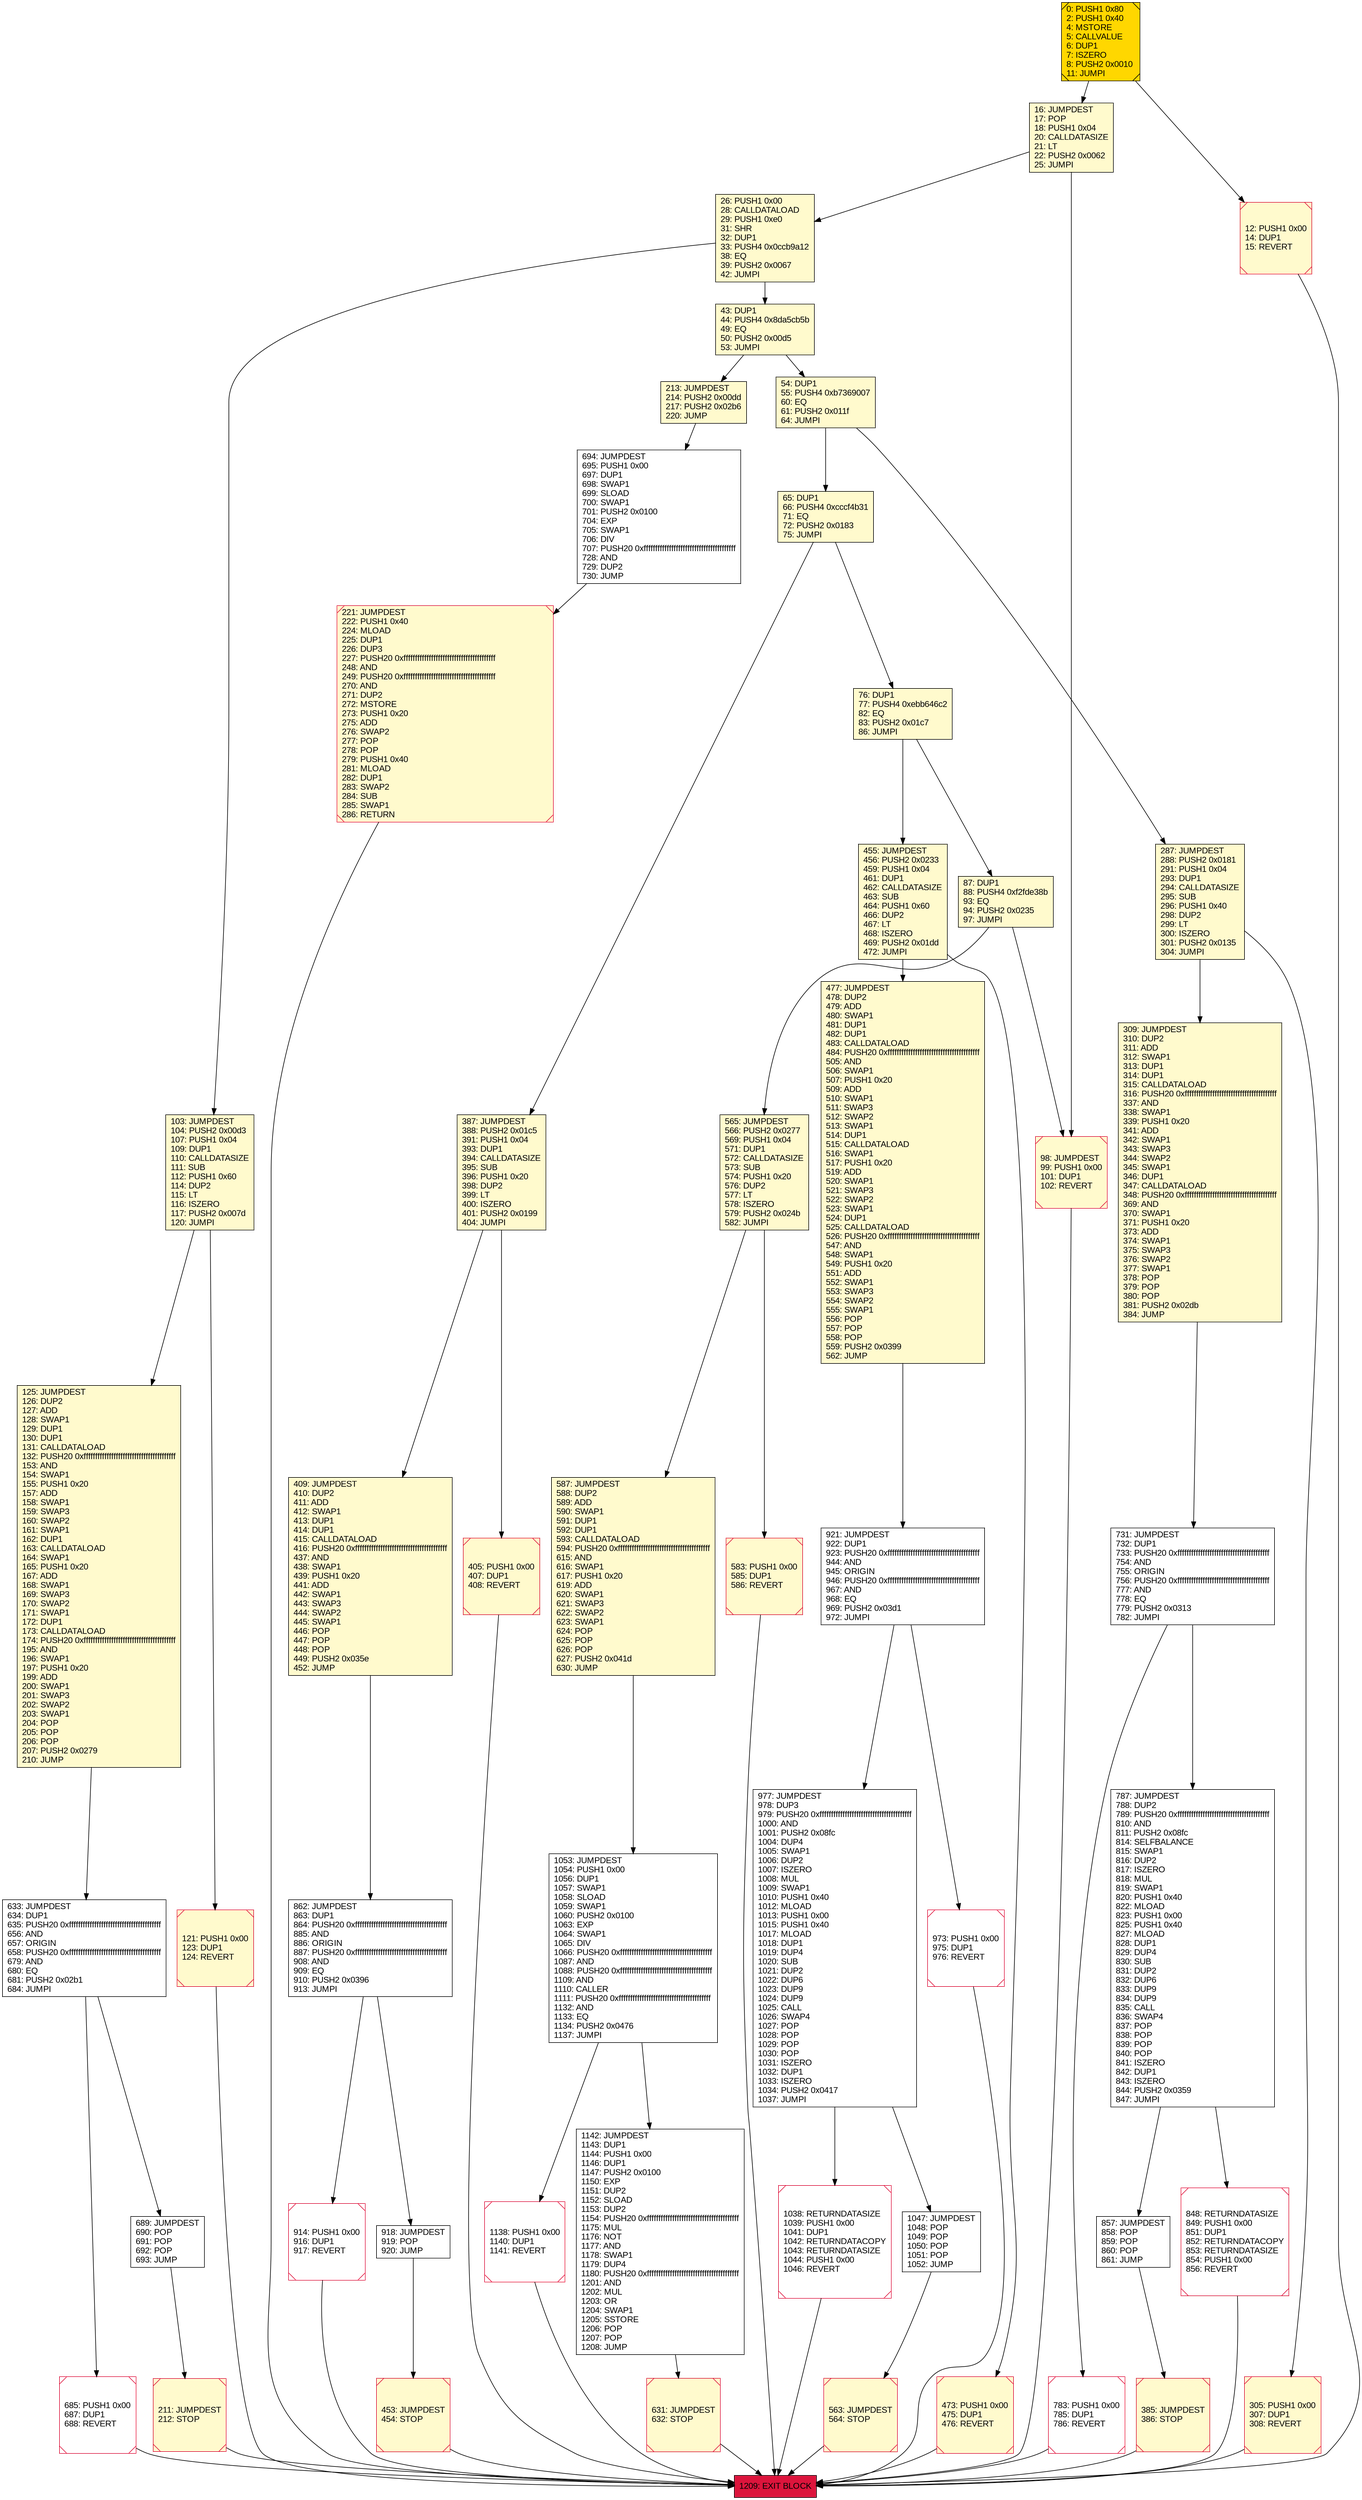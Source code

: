 digraph G {
bgcolor=transparent rankdir=UD;
node [shape=box style=filled color=black fillcolor=white fontname=arial fontcolor=black];
694 [label="694: JUMPDEST\l695: PUSH1 0x00\l697: DUP1\l698: SWAP1\l699: SLOAD\l700: SWAP1\l701: PUSH2 0x0100\l704: EXP\l705: SWAP1\l706: DIV\l707: PUSH20 0xffffffffffffffffffffffffffffffffffffffff\l728: AND\l729: DUP2\l730: JUMP\l" ];
43 [label="43: DUP1\l44: PUSH4 0x8da5cb5b\l49: EQ\l50: PUSH2 0x00d5\l53: JUMPI\l" fillcolor=lemonchiffon ];
685 [label="685: PUSH1 0x00\l687: DUP1\l688: REVERT\l" shape=Msquare color=crimson ];
221 [label="221: JUMPDEST\l222: PUSH1 0x40\l224: MLOAD\l225: DUP1\l226: DUP3\l227: PUSH20 0xffffffffffffffffffffffffffffffffffffffff\l248: AND\l249: PUSH20 0xffffffffffffffffffffffffffffffffffffffff\l270: AND\l271: DUP2\l272: MSTORE\l273: PUSH1 0x20\l275: ADD\l276: SWAP2\l277: POP\l278: POP\l279: PUSH1 0x40\l281: MLOAD\l282: DUP1\l283: SWAP2\l284: SUB\l285: SWAP1\l286: RETURN\l" fillcolor=lemonchiffon shape=Msquare color=crimson ];
1142 [label="1142: JUMPDEST\l1143: DUP1\l1144: PUSH1 0x00\l1146: DUP1\l1147: PUSH2 0x0100\l1150: EXP\l1151: DUP2\l1152: SLOAD\l1153: DUP2\l1154: PUSH20 0xffffffffffffffffffffffffffffffffffffffff\l1175: MUL\l1176: NOT\l1177: AND\l1178: SWAP1\l1179: DUP4\l1180: PUSH20 0xffffffffffffffffffffffffffffffffffffffff\l1201: AND\l1202: MUL\l1203: OR\l1204: SWAP1\l1205: SSTORE\l1206: POP\l1207: POP\l1208: JUMP\l" ];
305 [label="305: PUSH1 0x00\l307: DUP1\l308: REVERT\l" fillcolor=lemonchiffon shape=Msquare color=crimson ];
385 [label="385: JUMPDEST\l386: STOP\l" fillcolor=lemonchiffon shape=Msquare color=crimson ];
1053 [label="1053: JUMPDEST\l1054: PUSH1 0x00\l1056: DUP1\l1057: SWAP1\l1058: SLOAD\l1059: SWAP1\l1060: PUSH2 0x0100\l1063: EXP\l1064: SWAP1\l1065: DIV\l1066: PUSH20 0xffffffffffffffffffffffffffffffffffffffff\l1087: AND\l1088: PUSH20 0xffffffffffffffffffffffffffffffffffffffff\l1109: AND\l1110: CALLER\l1111: PUSH20 0xffffffffffffffffffffffffffffffffffffffff\l1132: AND\l1133: EQ\l1134: PUSH2 0x0476\l1137: JUMPI\l" ];
1038 [label="1038: RETURNDATASIZE\l1039: PUSH1 0x00\l1041: DUP1\l1042: RETURNDATACOPY\l1043: RETURNDATASIZE\l1044: PUSH1 0x00\l1046: REVERT\l" shape=Msquare color=crimson ];
54 [label="54: DUP1\l55: PUSH4 0xb7369007\l60: EQ\l61: PUSH2 0x011f\l64: JUMPI\l" fillcolor=lemonchiffon ];
0 [label="0: PUSH1 0x80\l2: PUSH1 0x40\l4: MSTORE\l5: CALLVALUE\l6: DUP1\l7: ISZERO\l8: PUSH2 0x0010\l11: JUMPI\l" fillcolor=lemonchiffon shape=Msquare fillcolor=gold ];
125 [label="125: JUMPDEST\l126: DUP2\l127: ADD\l128: SWAP1\l129: DUP1\l130: DUP1\l131: CALLDATALOAD\l132: PUSH20 0xffffffffffffffffffffffffffffffffffffffff\l153: AND\l154: SWAP1\l155: PUSH1 0x20\l157: ADD\l158: SWAP1\l159: SWAP3\l160: SWAP2\l161: SWAP1\l162: DUP1\l163: CALLDATALOAD\l164: SWAP1\l165: PUSH1 0x20\l167: ADD\l168: SWAP1\l169: SWAP3\l170: SWAP2\l171: SWAP1\l172: DUP1\l173: CALLDATALOAD\l174: PUSH20 0xffffffffffffffffffffffffffffffffffffffff\l195: AND\l196: SWAP1\l197: PUSH1 0x20\l199: ADD\l200: SWAP1\l201: SWAP3\l202: SWAP2\l203: SWAP1\l204: POP\l205: POP\l206: POP\l207: PUSH2 0x0279\l210: JUMP\l" fillcolor=lemonchiffon ];
409 [label="409: JUMPDEST\l410: DUP2\l411: ADD\l412: SWAP1\l413: DUP1\l414: DUP1\l415: CALLDATALOAD\l416: PUSH20 0xffffffffffffffffffffffffffffffffffffffff\l437: AND\l438: SWAP1\l439: PUSH1 0x20\l441: ADD\l442: SWAP1\l443: SWAP3\l444: SWAP2\l445: SWAP1\l446: POP\l447: POP\l448: POP\l449: PUSH2 0x035e\l452: JUMP\l" fillcolor=lemonchiffon ];
862 [label="862: JUMPDEST\l863: DUP1\l864: PUSH20 0xffffffffffffffffffffffffffffffffffffffff\l885: AND\l886: ORIGIN\l887: PUSH20 0xffffffffffffffffffffffffffffffffffffffff\l908: AND\l909: EQ\l910: PUSH2 0x0396\l913: JUMPI\l" ];
587 [label="587: JUMPDEST\l588: DUP2\l589: ADD\l590: SWAP1\l591: DUP1\l592: DUP1\l593: CALLDATALOAD\l594: PUSH20 0xffffffffffffffffffffffffffffffffffffffff\l615: AND\l616: SWAP1\l617: PUSH1 0x20\l619: ADD\l620: SWAP1\l621: SWAP3\l622: SWAP2\l623: SWAP1\l624: POP\l625: POP\l626: POP\l627: PUSH2 0x041d\l630: JUMP\l" fillcolor=lemonchiffon ];
563 [label="563: JUMPDEST\l564: STOP\l" fillcolor=lemonchiffon shape=Msquare color=crimson ];
12 [label="12: PUSH1 0x00\l14: DUP1\l15: REVERT\l" fillcolor=lemonchiffon shape=Msquare color=crimson ];
387 [label="387: JUMPDEST\l388: PUSH2 0x01c5\l391: PUSH1 0x04\l393: DUP1\l394: CALLDATASIZE\l395: SUB\l396: PUSH1 0x20\l398: DUP2\l399: LT\l400: ISZERO\l401: PUSH2 0x0199\l404: JUMPI\l" fillcolor=lemonchiffon ];
783 [label="783: PUSH1 0x00\l785: DUP1\l786: REVERT\l" shape=Msquare color=crimson ];
16 [label="16: JUMPDEST\l17: POP\l18: PUSH1 0x04\l20: CALLDATASIZE\l21: LT\l22: PUSH2 0x0062\l25: JUMPI\l" fillcolor=lemonchiffon ];
918 [label="918: JUMPDEST\l919: POP\l920: JUMP\l" ];
914 [label="914: PUSH1 0x00\l916: DUP1\l917: REVERT\l" shape=Msquare color=crimson ];
405 [label="405: PUSH1 0x00\l407: DUP1\l408: REVERT\l" fillcolor=lemonchiffon shape=Msquare color=crimson ];
857 [label="857: JUMPDEST\l858: POP\l859: POP\l860: POP\l861: JUMP\l" ];
1209 [label="1209: EXIT BLOCK\l" fillcolor=crimson ];
565 [label="565: JUMPDEST\l566: PUSH2 0x0277\l569: PUSH1 0x04\l571: DUP1\l572: CALLDATASIZE\l573: SUB\l574: PUSH1 0x20\l576: DUP2\l577: LT\l578: ISZERO\l579: PUSH2 0x024b\l582: JUMPI\l" fillcolor=lemonchiffon ];
213 [label="213: JUMPDEST\l214: PUSH2 0x00dd\l217: PUSH2 0x02b6\l220: JUMP\l" fillcolor=lemonchiffon ];
87 [label="87: DUP1\l88: PUSH4 0xf2fde38b\l93: EQ\l94: PUSH2 0x0235\l97: JUMPI\l" fillcolor=lemonchiffon ];
633 [label="633: JUMPDEST\l634: DUP1\l635: PUSH20 0xffffffffffffffffffffffffffffffffffffffff\l656: AND\l657: ORIGIN\l658: PUSH20 0xffffffffffffffffffffffffffffffffffffffff\l679: AND\l680: EQ\l681: PUSH2 0x02b1\l684: JUMPI\l" ];
211 [label="211: JUMPDEST\l212: STOP\l" fillcolor=lemonchiffon shape=Msquare color=crimson ];
287 [label="287: JUMPDEST\l288: PUSH2 0x0181\l291: PUSH1 0x04\l293: DUP1\l294: CALLDATASIZE\l295: SUB\l296: PUSH1 0x40\l298: DUP2\l299: LT\l300: ISZERO\l301: PUSH2 0x0135\l304: JUMPI\l" fillcolor=lemonchiffon ];
848 [label="848: RETURNDATASIZE\l849: PUSH1 0x00\l851: DUP1\l852: RETURNDATACOPY\l853: RETURNDATASIZE\l854: PUSH1 0x00\l856: REVERT\l" shape=Msquare color=crimson ];
65 [label="65: DUP1\l66: PUSH4 0xcccf4b31\l71: EQ\l72: PUSH2 0x0183\l75: JUMPI\l" fillcolor=lemonchiffon ];
689 [label="689: JUMPDEST\l690: POP\l691: POP\l692: POP\l693: JUMP\l" ];
731 [label="731: JUMPDEST\l732: DUP1\l733: PUSH20 0xffffffffffffffffffffffffffffffffffffffff\l754: AND\l755: ORIGIN\l756: PUSH20 0xffffffffffffffffffffffffffffffffffffffff\l777: AND\l778: EQ\l779: PUSH2 0x0313\l782: JUMPI\l" ];
453 [label="453: JUMPDEST\l454: STOP\l" fillcolor=lemonchiffon shape=Msquare color=crimson ];
1138 [label="1138: PUSH1 0x00\l1140: DUP1\l1141: REVERT\l" shape=Msquare color=crimson ];
76 [label="76: DUP1\l77: PUSH4 0xebb646c2\l82: EQ\l83: PUSH2 0x01c7\l86: JUMPI\l" fillcolor=lemonchiffon ];
121 [label="121: PUSH1 0x00\l123: DUP1\l124: REVERT\l" fillcolor=lemonchiffon shape=Msquare color=crimson ];
1047 [label="1047: JUMPDEST\l1048: POP\l1049: POP\l1050: POP\l1051: POP\l1052: JUMP\l" ];
309 [label="309: JUMPDEST\l310: DUP2\l311: ADD\l312: SWAP1\l313: DUP1\l314: DUP1\l315: CALLDATALOAD\l316: PUSH20 0xffffffffffffffffffffffffffffffffffffffff\l337: AND\l338: SWAP1\l339: PUSH1 0x20\l341: ADD\l342: SWAP1\l343: SWAP3\l344: SWAP2\l345: SWAP1\l346: DUP1\l347: CALLDATALOAD\l348: PUSH20 0xffffffffffffffffffffffffffffffffffffffff\l369: AND\l370: SWAP1\l371: PUSH1 0x20\l373: ADD\l374: SWAP1\l375: SWAP3\l376: SWAP2\l377: SWAP1\l378: POP\l379: POP\l380: POP\l381: PUSH2 0x02db\l384: JUMP\l" fillcolor=lemonchiffon ];
631 [label="631: JUMPDEST\l632: STOP\l" fillcolor=lemonchiffon shape=Msquare color=crimson ];
787 [label="787: JUMPDEST\l788: DUP2\l789: PUSH20 0xffffffffffffffffffffffffffffffffffffffff\l810: AND\l811: PUSH2 0x08fc\l814: SELFBALANCE\l815: SWAP1\l816: DUP2\l817: ISZERO\l818: MUL\l819: SWAP1\l820: PUSH1 0x40\l822: MLOAD\l823: PUSH1 0x00\l825: PUSH1 0x40\l827: MLOAD\l828: DUP1\l829: DUP4\l830: SUB\l831: DUP2\l832: DUP6\l833: DUP9\l834: DUP9\l835: CALL\l836: SWAP4\l837: POP\l838: POP\l839: POP\l840: POP\l841: ISZERO\l842: DUP1\l843: ISZERO\l844: PUSH2 0x0359\l847: JUMPI\l" ];
583 [label="583: PUSH1 0x00\l585: DUP1\l586: REVERT\l" fillcolor=lemonchiffon shape=Msquare color=crimson ];
98 [label="98: JUMPDEST\l99: PUSH1 0x00\l101: DUP1\l102: REVERT\l" fillcolor=lemonchiffon shape=Msquare color=crimson ];
103 [label="103: JUMPDEST\l104: PUSH2 0x00d3\l107: PUSH1 0x04\l109: DUP1\l110: CALLDATASIZE\l111: SUB\l112: PUSH1 0x60\l114: DUP2\l115: LT\l116: ISZERO\l117: PUSH2 0x007d\l120: JUMPI\l" fillcolor=lemonchiffon ];
477 [label="477: JUMPDEST\l478: DUP2\l479: ADD\l480: SWAP1\l481: DUP1\l482: DUP1\l483: CALLDATALOAD\l484: PUSH20 0xffffffffffffffffffffffffffffffffffffffff\l505: AND\l506: SWAP1\l507: PUSH1 0x20\l509: ADD\l510: SWAP1\l511: SWAP3\l512: SWAP2\l513: SWAP1\l514: DUP1\l515: CALLDATALOAD\l516: SWAP1\l517: PUSH1 0x20\l519: ADD\l520: SWAP1\l521: SWAP3\l522: SWAP2\l523: SWAP1\l524: DUP1\l525: CALLDATALOAD\l526: PUSH20 0xffffffffffffffffffffffffffffffffffffffff\l547: AND\l548: SWAP1\l549: PUSH1 0x20\l551: ADD\l552: SWAP1\l553: SWAP3\l554: SWAP2\l555: SWAP1\l556: POP\l557: POP\l558: POP\l559: PUSH2 0x0399\l562: JUMP\l" fillcolor=lemonchiffon ];
973 [label="973: PUSH1 0x00\l975: DUP1\l976: REVERT\l" shape=Msquare color=crimson ];
977 [label="977: JUMPDEST\l978: DUP3\l979: PUSH20 0xffffffffffffffffffffffffffffffffffffffff\l1000: AND\l1001: PUSH2 0x08fc\l1004: DUP4\l1005: SWAP1\l1006: DUP2\l1007: ISZERO\l1008: MUL\l1009: SWAP1\l1010: PUSH1 0x40\l1012: MLOAD\l1013: PUSH1 0x00\l1015: PUSH1 0x40\l1017: MLOAD\l1018: DUP1\l1019: DUP4\l1020: SUB\l1021: DUP2\l1022: DUP6\l1023: DUP9\l1024: DUP9\l1025: CALL\l1026: SWAP4\l1027: POP\l1028: POP\l1029: POP\l1030: POP\l1031: ISZERO\l1032: DUP1\l1033: ISZERO\l1034: PUSH2 0x0417\l1037: JUMPI\l" ];
26 [label="26: PUSH1 0x00\l28: CALLDATALOAD\l29: PUSH1 0xe0\l31: SHR\l32: DUP1\l33: PUSH4 0x0ccb9a12\l38: EQ\l39: PUSH2 0x0067\l42: JUMPI\l" fillcolor=lemonchiffon ];
921 [label="921: JUMPDEST\l922: DUP1\l923: PUSH20 0xffffffffffffffffffffffffffffffffffffffff\l944: AND\l945: ORIGIN\l946: PUSH20 0xffffffffffffffffffffffffffffffffffffffff\l967: AND\l968: EQ\l969: PUSH2 0x03d1\l972: JUMPI\l" ];
473 [label="473: PUSH1 0x00\l475: DUP1\l476: REVERT\l" fillcolor=lemonchiffon shape=Msquare color=crimson ];
455 [label="455: JUMPDEST\l456: PUSH2 0x0233\l459: PUSH1 0x04\l461: DUP1\l462: CALLDATASIZE\l463: SUB\l464: PUSH1 0x60\l466: DUP2\l467: LT\l468: ISZERO\l469: PUSH2 0x01dd\l472: JUMPI\l" fillcolor=lemonchiffon ];
409 -> 862;
455 -> 473;
309 -> 731;
914 -> 1209;
587 -> 1053;
405 -> 1209;
694 -> 221;
287 -> 309;
12 -> 1209;
76 -> 87;
455 -> 477;
633 -> 689;
689 -> 211;
783 -> 1209;
26 -> 103;
65 -> 76;
387 -> 405;
921 -> 977;
477 -> 921;
921 -> 973;
1053 -> 1142;
43 -> 54;
563 -> 1209;
87 -> 98;
565 -> 587;
0 -> 16;
787 -> 848;
305 -> 1209;
385 -> 1209;
862 -> 918;
1038 -> 1209;
857 -> 385;
76 -> 455;
862 -> 914;
387 -> 409;
731 -> 787;
103 -> 121;
0 -> 12;
977 -> 1047;
685 -> 1209;
221 -> 1209;
43 -> 213;
213 -> 694;
16 -> 26;
473 -> 1209;
1053 -> 1138;
633 -> 685;
54 -> 287;
973 -> 1209;
16 -> 98;
54 -> 65;
631 -> 1209;
287 -> 305;
787 -> 857;
125 -> 633;
98 -> 1209;
565 -> 583;
583 -> 1209;
918 -> 453;
65 -> 387;
121 -> 1209;
453 -> 1209;
1138 -> 1209;
1142 -> 631;
103 -> 125;
848 -> 1209;
26 -> 43;
977 -> 1038;
87 -> 565;
211 -> 1209;
1047 -> 563;
731 -> 783;
}